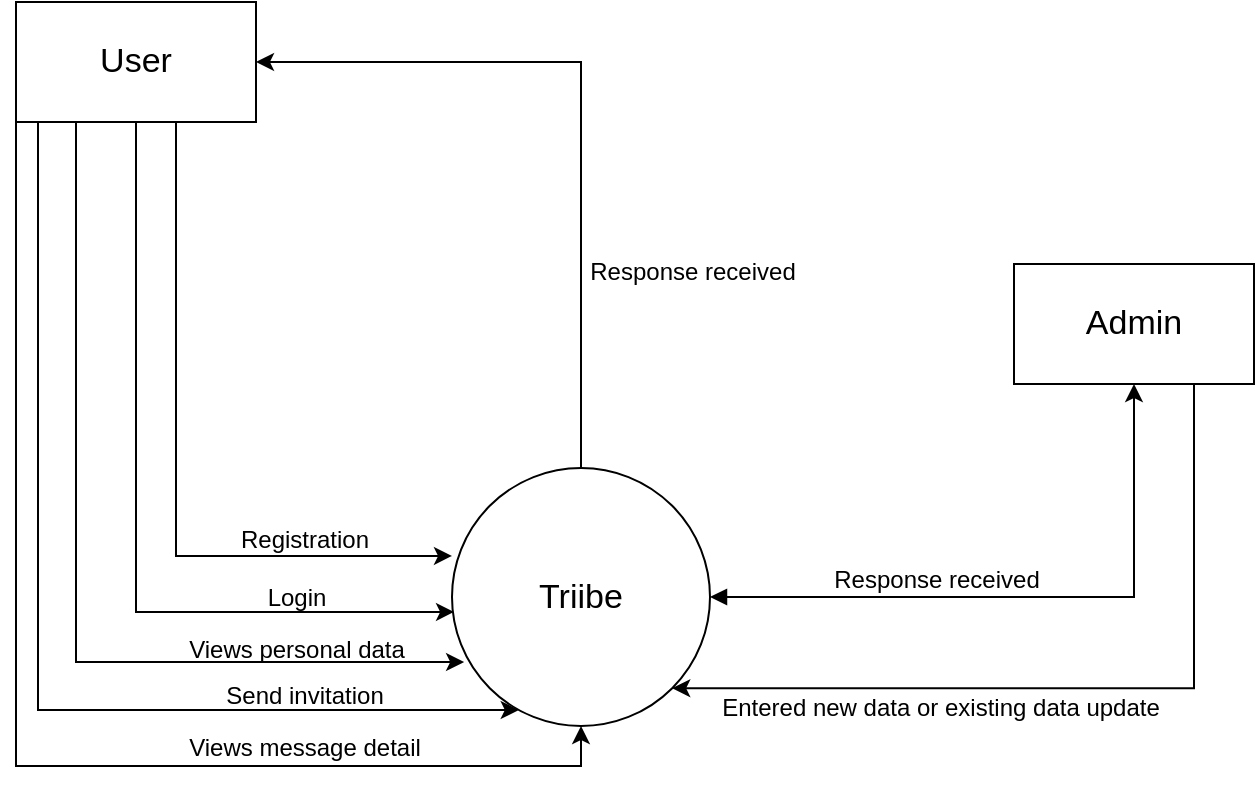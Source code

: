 <mxfile version="16.5.1" type="device"><diagram id="AzQoanoO2A5ibNbrRAIA" name="Page-1"><mxGraphModel dx="717" dy="857" grid="0" gridSize="10" guides="1" tooltips="1" connect="1" arrows="1" fold="1" page="1" pageScale="1" pageWidth="850" pageHeight="1100" math="0" shadow="0"><root><mxCell id="0"/><mxCell id="1" parent="0"/><mxCell id="HwYh4D5Efn3jOHc4mo-1-11" style="edgeStyle=orthogonalEdgeStyle;rounded=0;orthogonalLoop=1;jettySize=auto;html=1;entryX=0;entryY=0.341;entryDx=0;entryDy=0;entryPerimeter=0;" edge="1" parent="1" source="HwYh4D5Efn3jOHc4mo-1-7" target="HwYh4D5Efn3jOHc4mo-1-9"><mxGeometry relative="1" as="geometry"><Array as="points"><mxPoint x="141" y="580"/></Array></mxGeometry></mxCell><mxCell id="HwYh4D5Efn3jOHc4mo-1-12" style="edgeStyle=orthogonalEdgeStyle;rounded=0;orthogonalLoop=1;jettySize=auto;html=1;entryX=0.008;entryY=0.558;entryDx=0;entryDy=0;entryPerimeter=0;" edge="1" parent="1" source="HwYh4D5Efn3jOHc4mo-1-7" target="HwYh4D5Efn3jOHc4mo-1-9"><mxGeometry relative="1" as="geometry"><Array as="points"><mxPoint x="121" y="608"/></Array></mxGeometry></mxCell><mxCell id="HwYh4D5Efn3jOHc4mo-1-13" style="edgeStyle=orthogonalEdgeStyle;rounded=0;orthogonalLoop=1;jettySize=auto;html=1;exitX=0.25;exitY=1;exitDx=0;exitDy=0;entryX=0.047;entryY=0.752;entryDx=0;entryDy=0;entryPerimeter=0;" edge="1" parent="1" source="HwYh4D5Efn3jOHc4mo-1-7" target="HwYh4D5Efn3jOHc4mo-1-9"><mxGeometry relative="1" as="geometry"><Array as="points"><mxPoint x="91" y="633"/></Array></mxGeometry></mxCell><mxCell id="HwYh4D5Efn3jOHc4mo-1-14" style="edgeStyle=orthogonalEdgeStyle;rounded=0;orthogonalLoop=1;jettySize=auto;html=1;exitX=0;exitY=1;exitDx=0;exitDy=0;" edge="1" parent="1" source="HwYh4D5Efn3jOHc4mo-1-7" target="HwYh4D5Efn3jOHc4mo-1-9"><mxGeometry relative="1" as="geometry"><mxPoint x="290" y="671" as="targetPoint"/><Array as="points"><mxPoint x="72" y="363"/><mxPoint x="72" y="657"/></Array></mxGeometry></mxCell><mxCell id="HwYh4D5Efn3jOHc4mo-1-15" style="edgeStyle=orthogonalEdgeStyle;rounded=0;orthogonalLoop=1;jettySize=auto;html=1;exitX=0;exitY=1;exitDx=0;exitDy=0;entryX=0.5;entryY=1;entryDx=0;entryDy=0;" edge="1" parent="1" source="HwYh4D5Efn3jOHc4mo-1-7" target="HwYh4D5Efn3jOHc4mo-1-9"><mxGeometry relative="1" as="geometry"/></mxCell><mxCell id="HwYh4D5Efn3jOHc4mo-1-7" value="User" style="rounded=0;whiteSpace=wrap;html=1;fontSize=17;" vertex="1" parent="1"><mxGeometry x="61" y="303" width="120" height="60" as="geometry"/></mxCell><mxCell id="HwYh4D5Efn3jOHc4mo-1-17" style="edgeStyle=orthogonalEdgeStyle;rounded=0;orthogonalLoop=1;jettySize=auto;html=1;exitX=0.75;exitY=1;exitDx=0;exitDy=0;entryX=1;entryY=1;entryDx=0;entryDy=0;startArrow=none;startFill=0;endArrow=classic;endFill=1;" edge="1" parent="1" source="HwYh4D5Efn3jOHc4mo-1-8" target="HwYh4D5Efn3jOHc4mo-1-9"><mxGeometry relative="1" as="geometry"><Array as="points"><mxPoint x="650" y="646"/></Array></mxGeometry></mxCell><mxCell id="HwYh4D5Efn3jOHc4mo-1-8" value="Admin" style="rounded=0;whiteSpace=wrap;html=1;fontSize=17;" vertex="1" parent="1"><mxGeometry x="560" y="434" width="120" height="60" as="geometry"/></mxCell><mxCell id="HwYh4D5Efn3jOHc4mo-1-10" style="edgeStyle=orthogonalEdgeStyle;rounded=0;orthogonalLoop=1;jettySize=auto;html=1;entryX=1;entryY=0.5;entryDx=0;entryDy=0;exitX=0.5;exitY=0;exitDx=0;exitDy=0;" edge="1" parent="1" source="HwYh4D5Efn3jOHc4mo-1-9" target="HwYh4D5Efn3jOHc4mo-1-7"><mxGeometry relative="1" as="geometry"/></mxCell><mxCell id="HwYh4D5Efn3jOHc4mo-1-16" style="edgeStyle=orthogonalEdgeStyle;rounded=0;orthogonalLoop=1;jettySize=auto;html=1;entryX=0.5;entryY=1;entryDx=0;entryDy=0;startArrow=block;startFill=1;" edge="1" parent="1" source="HwYh4D5Efn3jOHc4mo-1-9" target="HwYh4D5Efn3jOHc4mo-1-8"><mxGeometry relative="1" as="geometry"/></mxCell><mxCell id="HwYh4D5Efn3jOHc4mo-1-9" value="Triibe" style="ellipse;whiteSpace=wrap;html=1;aspect=fixed;fontSize=17;" vertex="1" parent="1"><mxGeometry x="279" y="536" width="129" height="129" as="geometry"/></mxCell><mxCell id="HwYh4D5Efn3jOHc4mo-1-18" value="Response received" style="text;html=1;resizable=0;autosize=1;align=center;verticalAlign=middle;points=[];fillColor=none;strokeColor=none;rounded=0;" vertex="1" parent="1"><mxGeometry x="342" y="429" width="113" height="18" as="geometry"/></mxCell><mxCell id="HwYh4D5Efn3jOHc4mo-1-19" value="Response received" style="text;html=1;resizable=0;autosize=1;align=center;verticalAlign=middle;points=[];fillColor=none;strokeColor=none;rounded=0;" vertex="1" parent="1"><mxGeometry x="464" y="583" width="113" height="18" as="geometry"/></mxCell><mxCell id="HwYh4D5Efn3jOHc4mo-1-20" value="Entered new data or existing data update" style="text;html=1;resizable=0;autosize=1;align=center;verticalAlign=middle;points=[];fillColor=none;strokeColor=none;rounded=0;" vertex="1" parent="1"><mxGeometry x="408" y="647" width="229" height="18" as="geometry"/></mxCell><mxCell id="HwYh4D5Efn3jOHc4mo-1-21" value="Registration" style="text;html=1;resizable=0;autosize=1;align=center;verticalAlign=middle;points=[];fillColor=none;strokeColor=none;rounded=0;" vertex="1" parent="1"><mxGeometry x="168" y="563" width="74" height="18" as="geometry"/></mxCell><mxCell id="HwYh4D5Efn3jOHc4mo-1-22" value="Login" style="text;html=1;resizable=0;autosize=1;align=center;verticalAlign=middle;points=[];fillColor=none;strokeColor=none;rounded=0;" vertex="1" parent="1"><mxGeometry x="181" y="591.5" width="39" height="18" as="geometry"/></mxCell><mxCell id="HwYh4D5Efn3jOHc4mo-1-23" value="Views personal data" style="text;html=1;resizable=0;autosize=1;align=center;verticalAlign=middle;points=[];fillColor=none;strokeColor=none;rounded=0;" vertex="1" parent="1"><mxGeometry x="141.5" y="618" width="118" height="18" as="geometry"/></mxCell><mxCell id="HwYh4D5Efn3jOHc4mo-1-24" value="Send invitation" style="text;html=1;resizable=0;autosize=1;align=center;verticalAlign=middle;points=[];fillColor=none;strokeColor=none;rounded=0;" vertex="1" parent="1"><mxGeometry x="160.5" y="641" width="89" height="18" as="geometry"/></mxCell><mxCell id="HwYh4D5Efn3jOHc4mo-1-25" value="Views message detail" style="text;html=1;resizable=0;autosize=1;align=center;verticalAlign=middle;points=[];fillColor=none;strokeColor=none;rounded=0;" vertex="1" parent="1"><mxGeometry x="142" y="667" width="126" height="18" as="geometry"/></mxCell></root></mxGraphModel></diagram></mxfile>